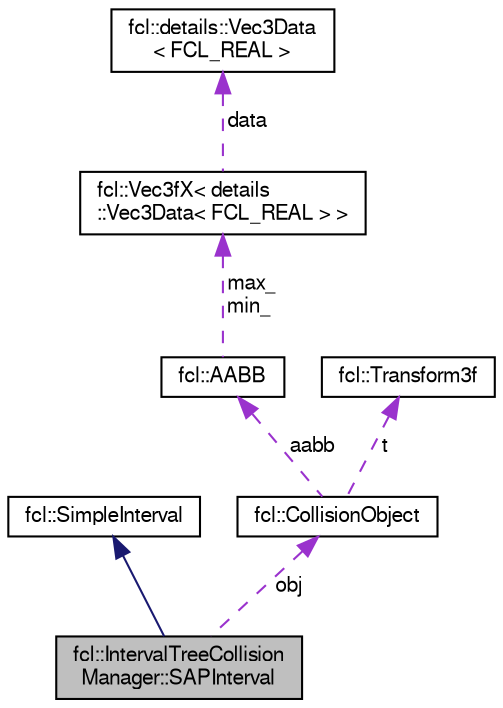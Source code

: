digraph "fcl::IntervalTreeCollisionManager::SAPInterval"
{
  edge [fontname="FreeSans",fontsize="10",labelfontname="FreeSans",labelfontsize="10"];
  node [fontname="FreeSans",fontsize="10",shape=record];
  Node1 [label="fcl::IntervalTreeCollision\lManager::SAPInterval",height=0.2,width=0.4,color="black", fillcolor="grey75", style="filled" fontcolor="black"];
  Node2 -> Node1 [dir="back",color="midnightblue",fontsize="10",style="solid",fontname="FreeSans"];
  Node2 [label="fcl::SimpleInterval",height=0.2,width=0.4,color="black", fillcolor="white", style="filled",URL="$a00194.html",tooltip="Interval trees implemented using red-black-trees as described in the book Introduction_To_Algorithms_..."];
  Node3 -> Node1 [dir="back",color="darkorchid3",fontsize="10",style="dashed",label=" obj" ,fontname="FreeSans"];
  Node3 [label="fcl::CollisionObject",height=0.2,width=0.4,color="black", fillcolor="white", style="filled",URL="$a00029.html",tooltip="the object for collision or distance computation, contains the geometry and the transform information..."];
  Node4 -> Node3 [dir="back",color="darkorchid3",fontsize="10",style="dashed",label=" aabb" ,fontname="FreeSans"];
  Node4 [label="fcl::AABB",height=0.2,width=0.4,color="black", fillcolor="white", style="filled",URL="$a00003.html",tooltip="A class describing the AABB collision structure, which is a box in 3D space determined by two diagona..."];
  Node5 -> Node4 [dir="back",color="darkorchid3",fontsize="10",style="dashed",label=" max_\nmin_" ,fontname="FreeSans"];
  Node5 [label="fcl::Vec3fX\< details\l::Vec3Data\< FCL_REAL \> \>",height=0.2,width=0.4,color="black", fillcolor="white", style="filled",URL="$a00223.html"];
  Node6 -> Node5 [dir="back",color="darkorchid3",fontsize="10",style="dashed",label=" data" ,fontname="FreeSans"];
  Node6 [label="fcl::details::Vec3Data\l\< FCL_REAL \>",height=0.2,width=0.4,color="black", fillcolor="white", style="filled",URL="$a00222.html"];
  Node7 -> Node3 [dir="back",color="darkorchid3",fontsize="10",style="dashed",label=" t" ,fontname="FreeSans"];
  Node7 [label="fcl::Transform3f",height=0.2,width=0.4,color="black", fillcolor="white", style="filled",URL="$a00212.html",tooltip="Simple transform class used locally by InterpMotion. "];
}

